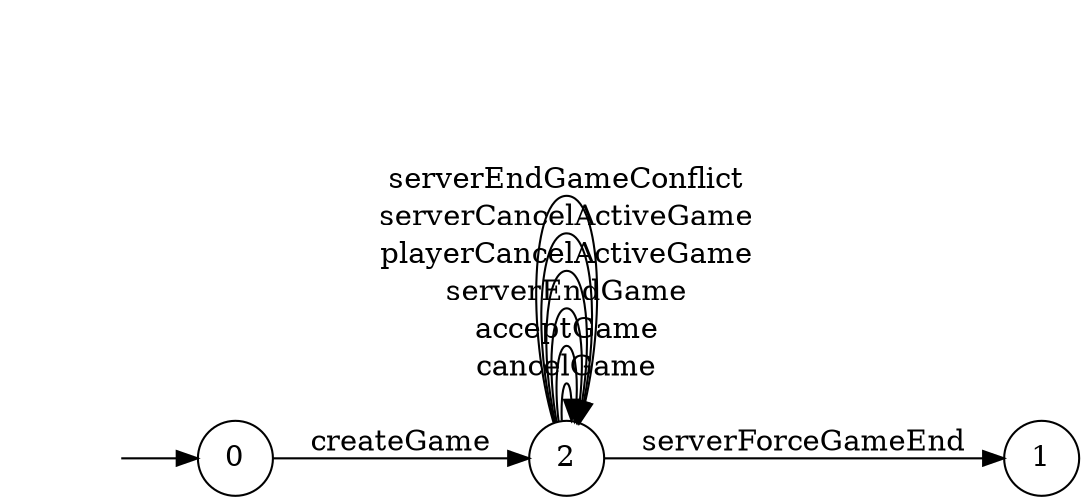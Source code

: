 digraph "./InvConPlus/Dapp-Automata-data/result//gamechannel-fix/0xC95D227a1CF92b6FD156265AA8A3cA7c7DE0F28e/GameChannel/FSM-1" {
	graph [rankdir=LR]
	"" [label="" shape=plaintext]
	2 [label=2 shape=circle]
	0 [label=0 shape=circle]
	1 [label=1 shape=circle]
	"" -> 0 [label=""]
	0 -> 2 [label=createGame]
	2 -> 2 [label=cancelGame]
	2 -> 2 [label=acceptGame]
	2 -> 2 [label=serverEndGame]
	2 -> 2 [label=playerCancelActiveGame]
	2 -> 2 [label=serverCancelActiveGame]
	2 -> 1 [label=serverForceGameEnd]
	2 -> 2 [label=serverEndGameConflict]
}
